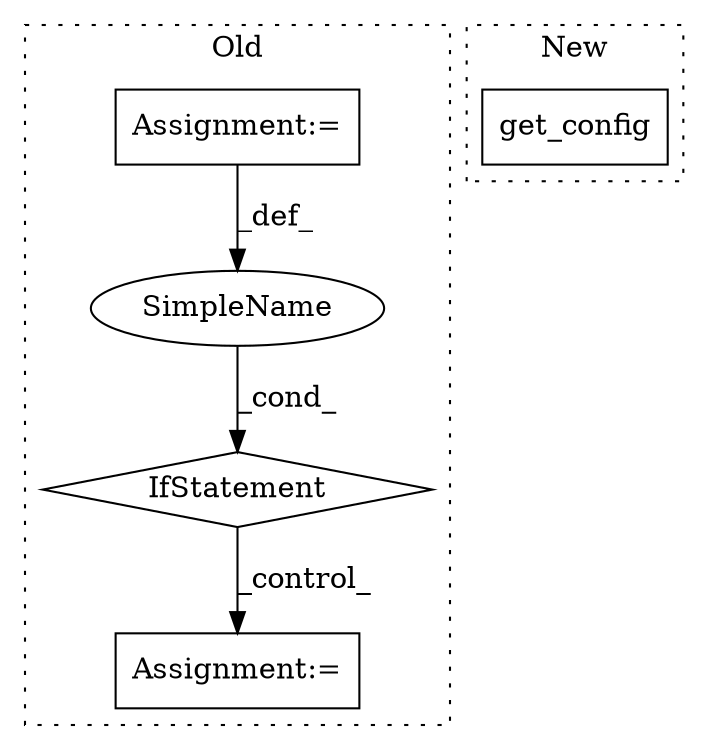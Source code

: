 digraph G {
subgraph cluster0 {
1 [label="IfStatement" a="25" s="822,834" l="4,2" shape="diamond"];
3 [label="Assignment:=" a="7" s="731" l="7" shape="box"];
4 [label="Assignment:=" a="7" s="851" l="1" shape="box"];
5 [label="SimpleName" a="42" s="" l="" shape="ellipse"];
label = "Old";
style="dotted";
}
subgraph cluster1 {
2 [label="get_config" a="32" s="1097" l="12" shape="box"];
label = "New";
style="dotted";
}
1 -> 4 [label="_control_"];
3 -> 5 [label="_def_"];
5 -> 1 [label="_cond_"];
}
